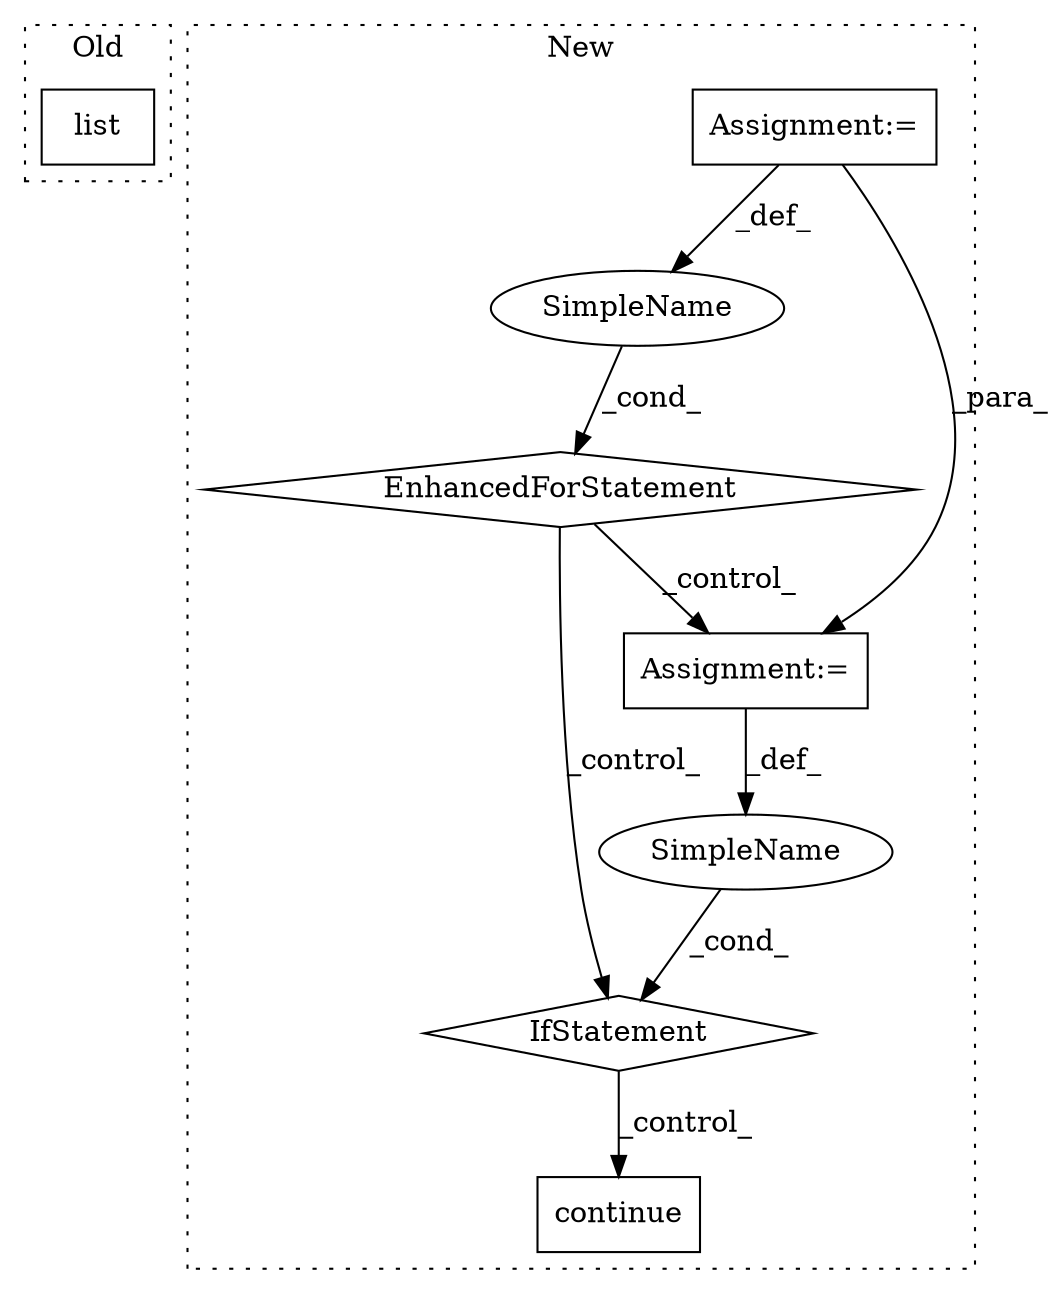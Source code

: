 digraph G {
subgraph cluster0 {
1 [label="list" a="32" s="4689,4708" l="5,1" shape="box"];
label = "Old";
style="dotted";
}
subgraph cluster1 {
2 [label="continue" a="18" s="5334" l="9" shape="box"];
3 [label="IfStatement" a="25" s="5271,5320" l="4,2" shape="diamond"];
4 [label="SimpleName" a="42" s="" l="" shape="ellipse"];
5 [label="Assignment:=" a="7" s="4970,5071" l="65,2" shape="box"];
6 [label="SimpleName" a="42" s="5156" l="9" shape="ellipse"];
7 [label="EnhancedForStatement" a="70" s="5081,5190" l="71,2" shape="diamond"];
8 [label="Assignment:=" a="7" s="5204" l="1" shape="box"];
label = "New";
style="dotted";
}
3 -> 2 [label="_control_"];
4 -> 3 [label="_cond_"];
5 -> 6 [label="_def_"];
5 -> 8 [label="_para_"];
6 -> 7 [label="_cond_"];
7 -> 3 [label="_control_"];
7 -> 8 [label="_control_"];
8 -> 4 [label="_def_"];
}